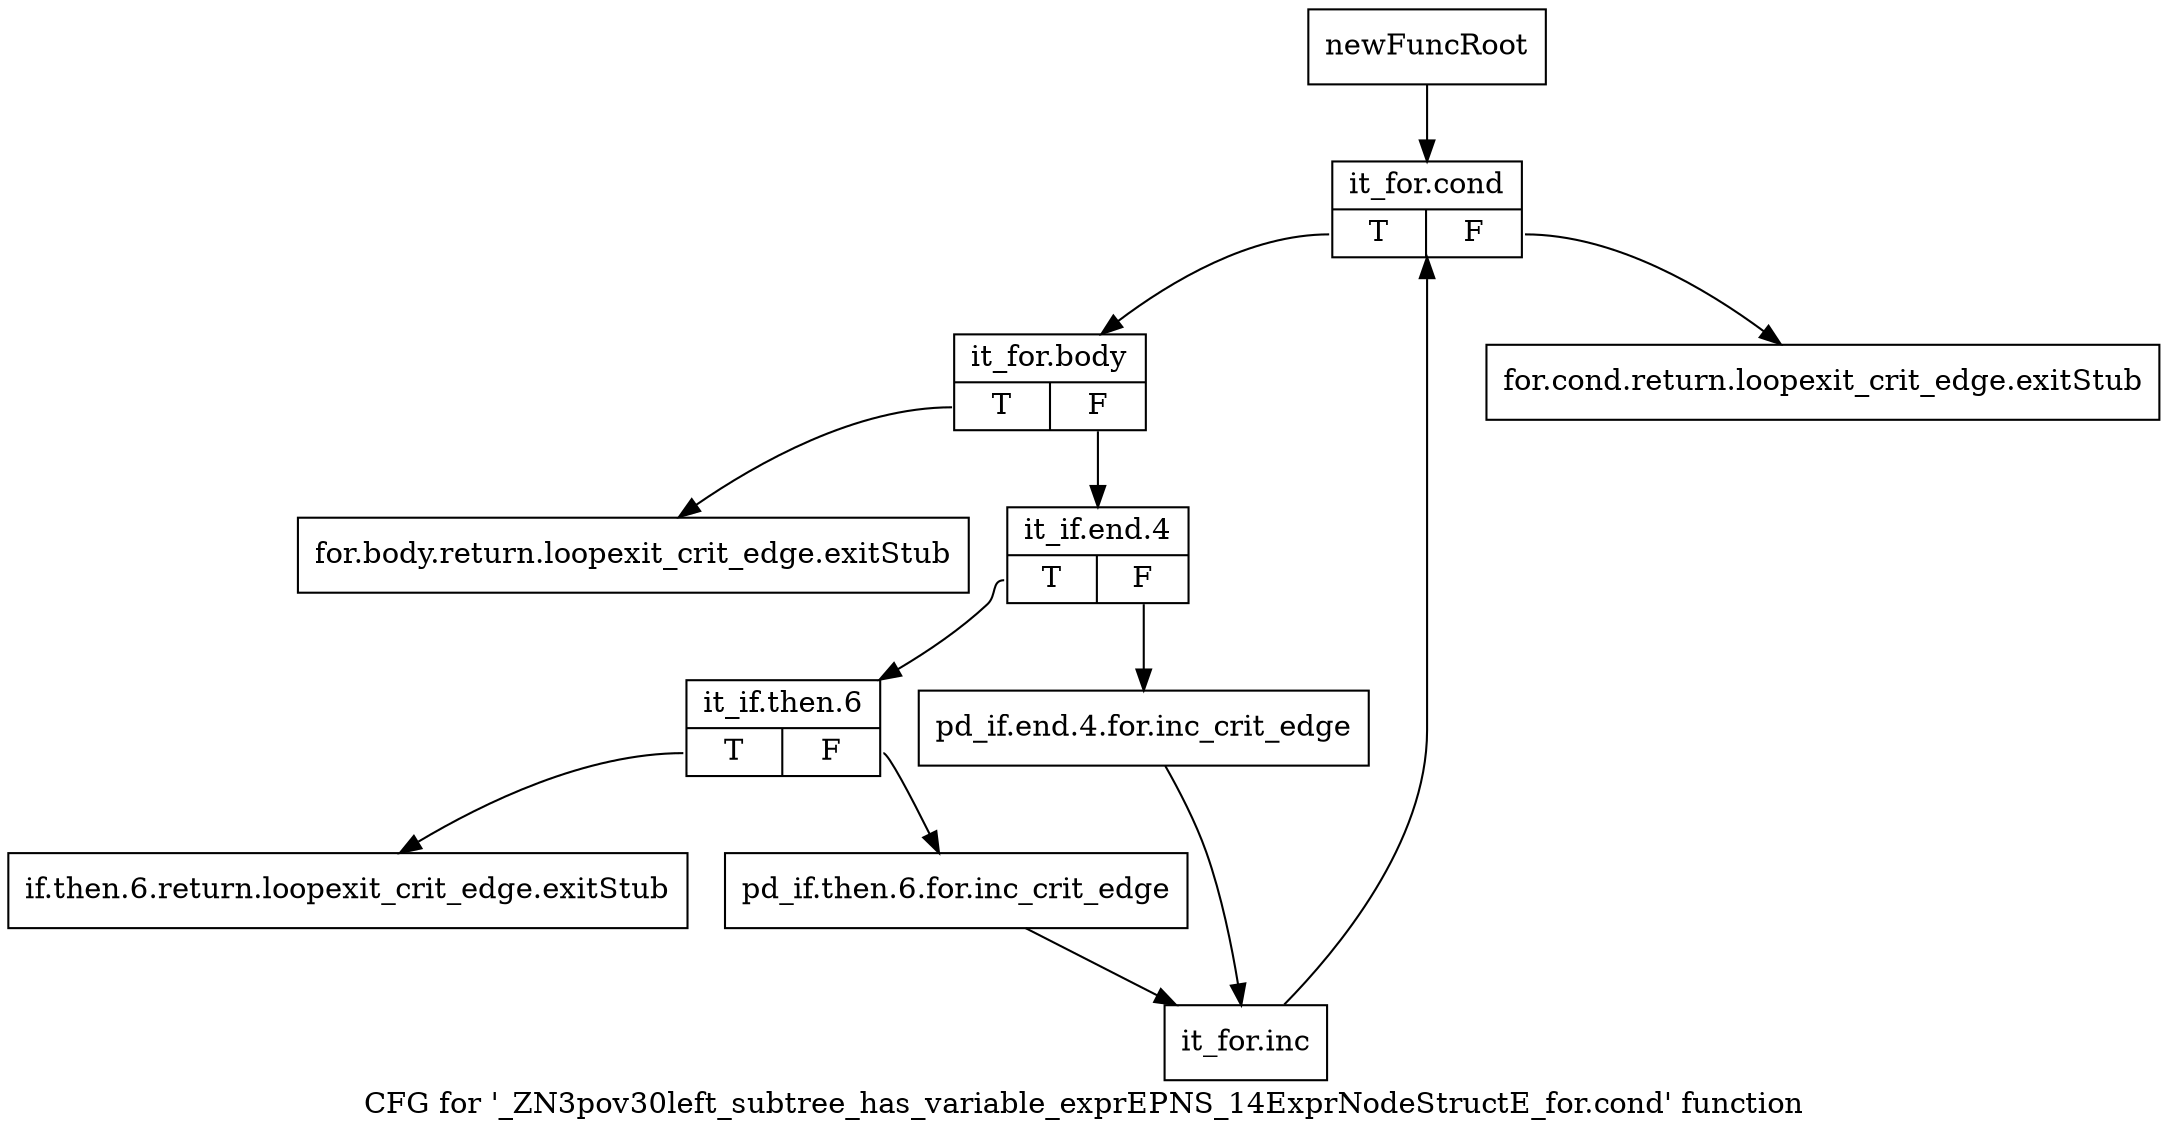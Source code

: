digraph "CFG for '_ZN3pov30left_subtree_has_variable_exprEPNS_14ExprNodeStructE_for.cond' function" {
	label="CFG for '_ZN3pov30left_subtree_has_variable_exprEPNS_14ExprNodeStructE_for.cond' function";

	Node0x2458360 [shape=record,label="{newFuncRoot}"];
	Node0x2458360 -> Node0x245d970;
	Node0x245d410 [shape=record,label="{for.cond.return.loopexit_crit_edge.exitStub}"];
	Node0x245d460 [shape=record,label="{for.body.return.loopexit_crit_edge.exitStub}"];
	Node0x245d920 [shape=record,label="{if.then.6.return.loopexit_crit_edge.exitStub}"];
	Node0x245d970 [shape=record,label="{it_for.cond|{<s0>T|<s1>F}}"];
	Node0x245d970:s0 -> Node0x245d9c0;
	Node0x245d970:s1 -> Node0x245d410;
	Node0x245d9c0 [shape=record,label="{it_for.body|{<s0>T|<s1>F}}"];
	Node0x245d9c0:s0 -> Node0x245d460;
	Node0x245d9c0:s1 -> Node0x245da10;
	Node0x245da10 [shape=record,label="{it_if.end.4|{<s0>T|<s1>F}}"];
	Node0x245da10:s0 -> Node0x245dab0;
	Node0x245da10:s1 -> Node0x245da60;
	Node0x245da60 [shape=record,label="{pd_if.end.4.for.inc_crit_edge}"];
	Node0x245da60 -> Node0x245db50;
	Node0x245dab0 [shape=record,label="{it_if.then.6|{<s0>T|<s1>F}}"];
	Node0x245dab0:s0 -> Node0x245d920;
	Node0x245dab0:s1 -> Node0x245db00;
	Node0x245db00 [shape=record,label="{pd_if.then.6.for.inc_crit_edge}"];
	Node0x245db00 -> Node0x245db50;
	Node0x245db50 [shape=record,label="{it_for.inc}"];
	Node0x245db50 -> Node0x245d970;
}
